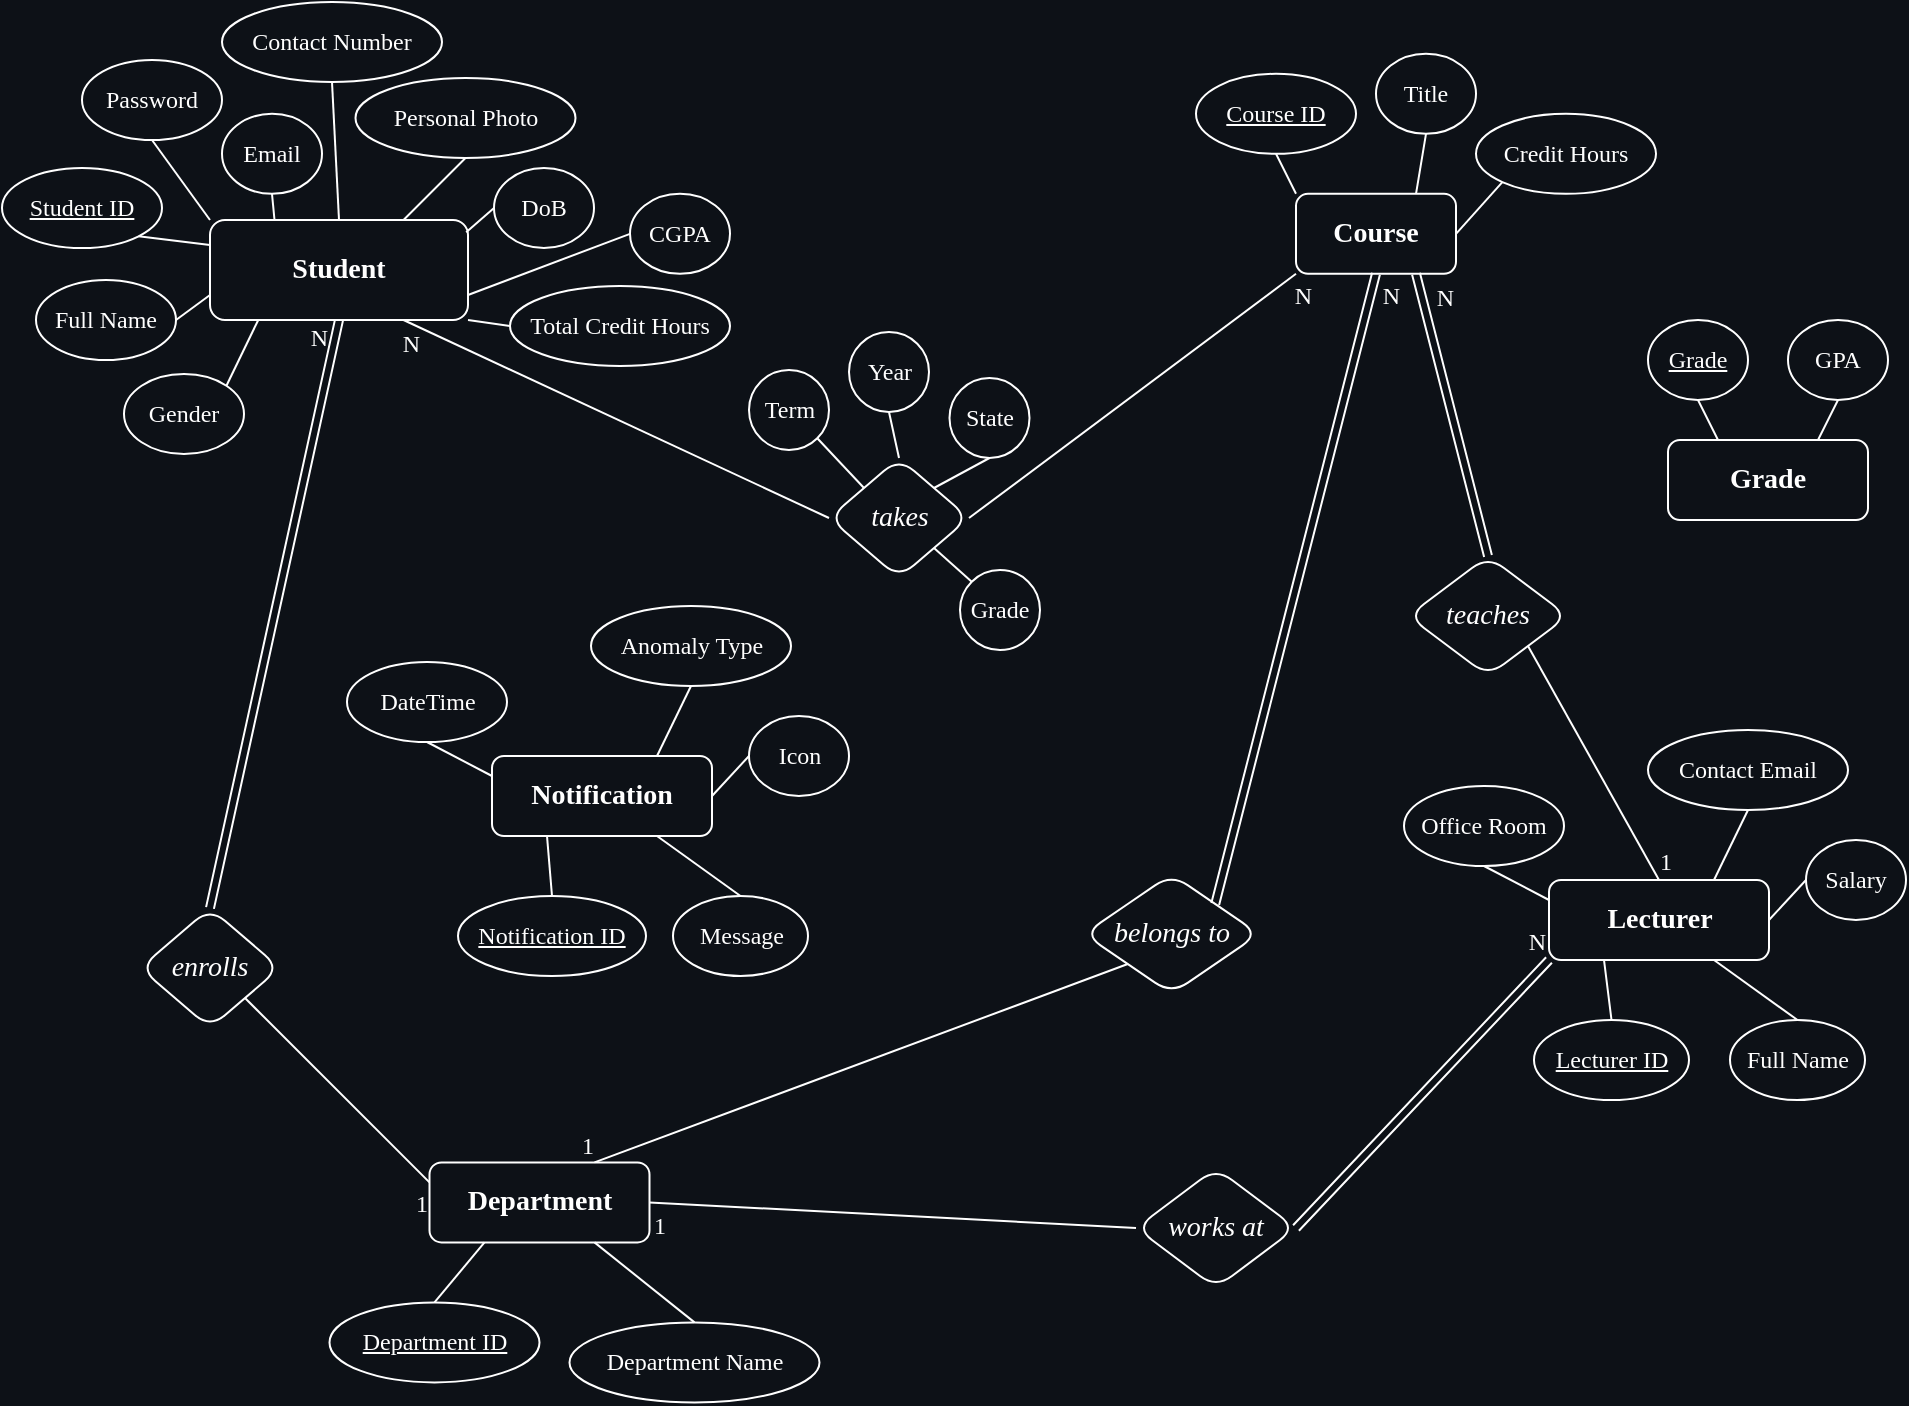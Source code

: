 <mxfile version="23.1.0" type="device">
  <diagram name="Page-1" id="nn0_k3W9zc8CMEnyU6vp">
    <mxGraphModel dx="1500" dy="824" grid="0" gridSize="10" guides="1" tooltips="1" connect="1" arrows="1" fold="1" page="1" pageScale="1" pageWidth="1100" pageHeight="850" background="#0d1117" math="0" shadow="0">
      <root>
        <mxCell id="0" />
        <mxCell id="1" parent="0" />
        <mxCell id="aia2x_jUWNvBXvAyQFXD-1" value="&lt;font style=&quot;font-size: 14px;&quot;&gt;&lt;b&gt;Student&lt;/b&gt;&lt;/font&gt;" style="whiteSpace=wrap;html=1;align=center;labelBackgroundColor=none;fontFamily=Times New Roman;rounded=1;fontColor=#ffffff;fillColor=#0d1117;strokeColor=#FFFFFF;" parent="1" vertex="1">
          <mxGeometry x="171" y="203" width="129" height="50" as="geometry" />
        </mxCell>
        <mxCell id="aia2x_jUWNvBXvAyQFXD-3" value="Student ID" style="ellipse;whiteSpace=wrap;html=1;align=center;fontStyle=4;labelBackgroundColor=none;fontFamily=Times New Roman;rounded=1;fontColor=#ffffff;fillColor=#0d1117;strokeColor=#FFFFFF;" parent="1" vertex="1">
          <mxGeometry x="67" y="177" width="80" height="40" as="geometry" />
        </mxCell>
        <mxCell id="aia2x_jUWNvBXvAyQFXD-5" value="Full Name" style="ellipse;whiteSpace=wrap;html=1;align=center;labelBackgroundColor=none;fontFamily=Times New Roman;rounded=1;fontColor=#ffffff;fillColor=#0d1117;strokeColor=#FFFFFF;" parent="1" vertex="1">
          <mxGeometry x="84" y="233" width="70" height="40" as="geometry" />
        </mxCell>
        <mxCell id="aia2x_jUWNvBXvAyQFXD-6" value="Email" style="ellipse;whiteSpace=wrap;html=1;align=center;labelBackgroundColor=none;fontFamily=Times New Roman;rounded=1;fontColor=#ffffff;fillColor=#0d1117;strokeColor=#FFFFFF;" parent="1" vertex="1">
          <mxGeometry x="177" y="149.91" width="50" height="40" as="geometry" />
        </mxCell>
        <mxCell id="aia2x_jUWNvBXvAyQFXD-7" value="Password" style="ellipse;whiteSpace=wrap;html=1;align=center;labelBackgroundColor=none;fontFamily=Times New Roman;rounded=1;fontColor=#ffffff;fillColor=#0d1117;strokeColor=#FFFFFF;" parent="1" vertex="1">
          <mxGeometry x="107" y="123" width="70" height="40" as="geometry" />
        </mxCell>
        <mxCell id="aia2x_jUWNvBXvAyQFXD-8" value="DoB" style="ellipse;whiteSpace=wrap;html=1;align=center;labelBackgroundColor=none;fontFamily=Times New Roman;rounded=1;fontColor=#ffffff;fillColor=#0d1117;strokeColor=#FFFFFF;" parent="1" vertex="1">
          <mxGeometry x="313" y="177" width="50" height="40" as="geometry" />
        </mxCell>
        <mxCell id="aia2x_jUWNvBXvAyQFXD-9" value="Gender" style="ellipse;whiteSpace=wrap;html=1;align=center;labelBackgroundColor=none;fontFamily=Times New Roman;rounded=1;fontColor=#ffffff;fillColor=#0d1117;strokeColor=#FFFFFF;" parent="1" vertex="1">
          <mxGeometry x="128" y="280" width="60" height="40" as="geometry" />
        </mxCell>
        <mxCell id="aia2x_jUWNvBXvAyQFXD-10" value="Contact Number" style="ellipse;whiteSpace=wrap;html=1;align=center;labelBackgroundColor=none;fontFamily=Times New Roman;rounded=1;fontColor=#ffffff;fillColor=#0d1117;strokeColor=#ffffff;" parent="1" vertex="1">
          <mxGeometry x="177" y="94" width="110" height="40" as="geometry" />
        </mxCell>
        <mxCell id="aia2x_jUWNvBXvAyQFXD-11" value="" style="endArrow=none;html=1;rounded=1;exitX=1;exitY=1;exitDx=0;exitDy=0;entryX=0;entryY=0.25;entryDx=0;entryDy=0;labelBackgroundColor=none;fontColor=#ffffff;fontFamily=Times New Roman;strokeColor=#ffffff;" parent="1" source="aia2x_jUWNvBXvAyQFXD-3" target="aia2x_jUWNvBXvAyQFXD-1" edge="1">
          <mxGeometry relative="1" as="geometry">
            <mxPoint x="351" y="333" as="sourcePoint" />
            <mxPoint x="511" y="333" as="targetPoint" />
          </mxGeometry>
        </mxCell>
        <mxCell id="aia2x_jUWNvBXvAyQFXD-12" value="" style="endArrow=none;html=1;rounded=1;exitX=0.5;exitY=1;exitDx=0;exitDy=0;entryX=0.25;entryY=0;entryDx=0;entryDy=0;labelBackgroundColor=none;fontColor=#ffffff;fontFamily=Times New Roman;strokeColor=#ffffff;" parent="1" source="aia2x_jUWNvBXvAyQFXD-6" target="aia2x_jUWNvBXvAyQFXD-1" edge="1">
          <mxGeometry relative="1" as="geometry">
            <mxPoint x="161" y="193" as="sourcePoint" />
            <mxPoint x="181" y="223" as="targetPoint" />
          </mxGeometry>
        </mxCell>
        <mxCell id="aia2x_jUWNvBXvAyQFXD-13" value="" style="endArrow=none;html=1;rounded=1;exitX=0.5;exitY=1;exitDx=0;exitDy=0;entryX=0;entryY=0;entryDx=0;entryDy=0;labelBackgroundColor=none;fontColor=#ffffff;fontFamily=Times New Roman;strokeColor=#ffffff;" parent="1" source="aia2x_jUWNvBXvAyQFXD-7" target="aia2x_jUWNvBXvAyQFXD-1" edge="1">
          <mxGeometry relative="1" as="geometry">
            <mxPoint x="171" y="203" as="sourcePoint" />
            <mxPoint x="191" y="233" as="targetPoint" />
          </mxGeometry>
        </mxCell>
        <mxCell id="aia2x_jUWNvBXvAyQFXD-14" value="" style="endArrow=none;html=1;rounded=1;exitX=0.5;exitY=1;exitDx=0;exitDy=0;entryX=0.5;entryY=0;entryDx=0;entryDy=0;labelBackgroundColor=none;fontColor=#ffffff;fontFamily=Times New Roman;strokeColor=#ffffff;" parent="1" source="aia2x_jUWNvBXvAyQFXD-10" target="aia2x_jUWNvBXvAyQFXD-1" edge="1">
          <mxGeometry relative="1" as="geometry">
            <mxPoint x="181" y="213" as="sourcePoint" />
            <mxPoint x="201" y="243" as="targetPoint" />
          </mxGeometry>
        </mxCell>
        <mxCell id="aia2x_jUWNvBXvAyQFXD-15" value="" style="endArrow=none;html=1;rounded=1;exitX=1;exitY=0.5;exitDx=0;exitDy=0;entryX=0;entryY=0.75;entryDx=0;entryDy=0;labelBackgroundColor=none;fontColor=#ffffff;fontFamily=Times New Roman;strokeColor=#ffffff;" parent="1" source="aia2x_jUWNvBXvAyQFXD-5" target="aia2x_jUWNvBXvAyQFXD-1" edge="1">
          <mxGeometry relative="1" as="geometry">
            <mxPoint x="191" y="223" as="sourcePoint" />
            <mxPoint x="211" y="253" as="targetPoint" />
          </mxGeometry>
        </mxCell>
        <mxCell id="aia2x_jUWNvBXvAyQFXD-16" value="" style="endArrow=none;html=1;rounded=1;exitX=1;exitY=0;exitDx=0;exitDy=0;entryX=0.188;entryY=0.995;entryDx=0;entryDy=0;entryPerimeter=0;labelBackgroundColor=none;fontColor=#ffffff;fontFamily=Times New Roman;strokeColor=#ffffff;" parent="1" source="aia2x_jUWNvBXvAyQFXD-9" target="aia2x_jUWNvBXvAyQFXD-1" edge="1">
          <mxGeometry relative="1" as="geometry">
            <mxPoint x="201" y="233" as="sourcePoint" />
            <mxPoint x="221" y="263" as="targetPoint" />
          </mxGeometry>
        </mxCell>
        <mxCell id="aia2x_jUWNvBXvAyQFXD-17" value="" style="endArrow=none;html=1;rounded=1;exitX=0;exitY=0.5;exitDx=0;exitDy=0;entryX=0.993;entryY=0.122;entryDx=0;entryDy=0;labelBackgroundColor=none;fontColor=#ffffff;fontFamily=Times New Roman;strokeColor=#ffffff;entryPerimeter=0;" parent="1" source="aia2x_jUWNvBXvAyQFXD-8" target="aia2x_jUWNvBXvAyQFXD-1" edge="1">
          <mxGeometry relative="1" as="geometry">
            <mxPoint x="211" y="243" as="sourcePoint" />
            <mxPoint x="231" y="273" as="targetPoint" />
          </mxGeometry>
        </mxCell>
        <mxCell id="aia2x_jUWNvBXvAyQFXD-18" value="&lt;font style=&quot;font-size: 14px;&quot;&gt;&lt;b&gt;Course&lt;/b&gt;&lt;/font&gt;" style="whiteSpace=wrap;html=1;align=center;labelBackgroundColor=none;fontFamily=Times New Roman;rounded=1;fontColor=#ffffff;fillColor=#0d1117;strokeColor=#FFFFFF;" parent="1" vertex="1">
          <mxGeometry x="714" y="189.91" width="80" height="40" as="geometry" />
        </mxCell>
        <mxCell id="aia2x_jUWNvBXvAyQFXD-19" value="Course ID" style="ellipse;whiteSpace=wrap;html=1;align=center;fontStyle=4;labelBackgroundColor=none;fontFamily=Times New Roman;rounded=1;fontColor=#ffffff;fillColor=#0d1117;strokeColor=#FFFFFF;" parent="1" vertex="1">
          <mxGeometry x="664" y="129.91" width="80" height="40" as="geometry" />
        </mxCell>
        <mxCell id="aia2x_jUWNvBXvAyQFXD-20" value="" style="endArrow=none;html=1;rounded=1;exitX=0.5;exitY=1;exitDx=0;exitDy=0;entryX=0;entryY=0;entryDx=0;entryDy=0;labelBackgroundColor=none;fontColor=#ffffff;fontFamily=Times New Roman;strokeColor=#ffffff;" parent="1" source="aia2x_jUWNvBXvAyQFXD-19" target="aia2x_jUWNvBXvAyQFXD-18" edge="1">
          <mxGeometry relative="1" as="geometry">
            <mxPoint x="284" y="179.91" as="sourcePoint" />
            <mxPoint x="304" y="209.91" as="targetPoint" />
          </mxGeometry>
        </mxCell>
        <mxCell id="aia2x_jUWNvBXvAyQFXD-21" value="Title" style="ellipse;whiteSpace=wrap;html=1;align=center;labelBackgroundColor=none;fontFamily=Times New Roman;rounded=1;fontColor=#ffffff;fillColor=#0d1117;strokeColor=#FFFFFF;" parent="1" vertex="1">
          <mxGeometry x="754" y="119.91" width="50" height="40" as="geometry" />
        </mxCell>
        <mxCell id="aia2x_jUWNvBXvAyQFXD-22" value="Credit Hours" style="ellipse;whiteSpace=wrap;html=1;align=center;labelBackgroundColor=none;fontFamily=Times New Roman;rounded=1;fontColor=#ffffff;fillColor=#0d1117;strokeColor=#FFFFFF;" parent="1" vertex="1">
          <mxGeometry x="804" y="149.91" width="90" height="40" as="geometry" />
        </mxCell>
        <mxCell id="aia2x_jUWNvBXvAyQFXD-23" value="" style="endArrow=none;html=1;rounded=1;exitX=0.5;exitY=1;exitDx=0;exitDy=0;entryX=0.75;entryY=0;entryDx=0;entryDy=0;labelBackgroundColor=none;fontColor=#ffffff;fontFamily=Times New Roman;strokeColor=#ffffff;" parent="1" source="aia2x_jUWNvBXvAyQFXD-21" target="aia2x_jUWNvBXvAyQFXD-18" edge="1">
          <mxGeometry relative="1" as="geometry">
            <mxPoint x="430" y="163.91" as="sourcePoint" />
            <mxPoint x="404" y="199.91" as="targetPoint" />
          </mxGeometry>
        </mxCell>
        <mxCell id="aia2x_jUWNvBXvAyQFXD-24" value="" style="endArrow=none;html=1;rounded=1;exitX=0;exitY=1;exitDx=0;exitDy=0;entryX=1;entryY=0.5;entryDx=0;entryDy=0;labelBackgroundColor=none;fontColor=#ffffff;fontFamily=Times New Roman;strokeColor=#ffffff;" parent="1" source="aia2x_jUWNvBXvAyQFXD-22" target="aia2x_jUWNvBXvAyQFXD-18" edge="1">
          <mxGeometry relative="1" as="geometry">
            <mxPoint x="440" y="173.91" as="sourcePoint" />
            <mxPoint x="414" y="209.91" as="targetPoint" />
          </mxGeometry>
        </mxCell>
        <mxCell id="aia2x_jUWNvBXvAyQFXD-26" value="&lt;font style=&quot;font-size: 14px;&quot;&gt;&lt;b&gt;Grade&lt;/b&gt;&lt;/font&gt;" style="whiteSpace=wrap;html=1;align=center;labelBackgroundColor=none;fontFamily=Times New Roman;rounded=1;fontColor=#ffffff;fillColor=#0d1117;strokeColor=#FFFFFF;" parent="1" vertex="1">
          <mxGeometry x="900" y="313" width="100" height="40" as="geometry" />
        </mxCell>
        <mxCell id="aia2x_jUWNvBXvAyQFXD-27" value="Grade" style="ellipse;whiteSpace=wrap;html=1;align=center;fontStyle=4;labelBackgroundColor=none;fontFamily=Times New Roman;rounded=1;fontColor=#ffffff;fillColor=#0d1117;strokeColor=#FFFFFF;" parent="1" vertex="1">
          <mxGeometry x="890" y="253" width="50" height="40" as="geometry" />
        </mxCell>
        <mxCell id="aia2x_jUWNvBXvAyQFXD-28" value="" style="endArrow=none;html=1;rounded=1;exitX=0.5;exitY=1;exitDx=0;exitDy=0;entryX=0.25;entryY=0;entryDx=0;entryDy=0;labelBackgroundColor=none;fontColor=#ffffff;fontFamily=Times New Roman;strokeColor=#ffffff;" parent="1" source="aia2x_jUWNvBXvAyQFXD-27" target="aia2x_jUWNvBXvAyQFXD-26" edge="1">
          <mxGeometry relative="1" as="geometry">
            <mxPoint x="890" y="63" as="sourcePoint" />
            <mxPoint x="910" y="93" as="targetPoint" />
          </mxGeometry>
        </mxCell>
        <mxCell id="aia2x_jUWNvBXvAyQFXD-30" value="" style="endArrow=none;html=1;rounded=1;exitX=0.5;exitY=1;exitDx=0;exitDy=0;entryX=0.75;entryY=0;entryDx=0;entryDy=0;labelBackgroundColor=none;fontColor=#ffffff;fontFamily=Times New Roman;strokeColor=#ffffff;" parent="1" source="aia2x_jUWNvBXvAyQFXD-33" target="aia2x_jUWNvBXvAyQFXD-26" edge="1">
          <mxGeometry relative="1" as="geometry">
            <mxPoint x="985" y="293" as="sourcePoint" />
            <mxPoint x="995" y="303" as="targetPoint" />
          </mxGeometry>
        </mxCell>
        <mxCell id="aia2x_jUWNvBXvAyQFXD-33" value="GPA" style="ellipse;whiteSpace=wrap;html=1;align=center;labelBackgroundColor=none;fontFamily=Times New Roman;rounded=1;fontColor=#ffffff;fillColor=#0d1117;strokeColor=#FFFFFF;" parent="1" vertex="1">
          <mxGeometry x="960" y="253" width="50" height="40" as="geometry" />
        </mxCell>
        <mxCell id="aia2x_jUWNvBXvAyQFXD-34" value="&lt;font style=&quot;font-size: 14px;&quot;&gt;&lt;b&gt;Department&lt;/b&gt;&lt;/font&gt;" style="whiteSpace=wrap;html=1;align=center;labelBackgroundColor=none;fontFamily=Times New Roman;rounded=1;fontColor=#ffffff;fillColor=#0d1117;strokeColor=#FFFFFF;" parent="1" vertex="1">
          <mxGeometry x="280.75" y="674.2" width="110" height="40" as="geometry" />
        </mxCell>
        <mxCell id="aia2x_jUWNvBXvAyQFXD-35" value="Department ID" style="ellipse;whiteSpace=wrap;html=1;align=center;fontStyle=4;labelBackgroundColor=none;fontFamily=Times New Roman;rounded=1;fontColor=#ffffff;fillColor=#0d1117;strokeColor=#FFFFFF;" parent="1" vertex="1">
          <mxGeometry x="230.75" y="744.2" width="105" height="40" as="geometry" />
        </mxCell>
        <mxCell id="aia2x_jUWNvBXvAyQFXD-36" value="" style="endArrow=none;html=1;rounded=1;exitX=0.5;exitY=0;exitDx=0;exitDy=0;entryX=0.25;entryY=1;entryDx=0;entryDy=0;labelBackgroundColor=none;fontColor=#ffffff;fontFamily=Times New Roman;strokeColor=#FFFFFF;" parent="1" source="aia2x_jUWNvBXvAyQFXD-35" target="aia2x_jUWNvBXvAyQFXD-34" edge="1">
          <mxGeometry relative="1" as="geometry">
            <mxPoint x="-9.25" y="424.2" as="sourcePoint" />
            <mxPoint x="10.75" y="454.2" as="targetPoint" />
          </mxGeometry>
        </mxCell>
        <mxCell id="aia2x_jUWNvBXvAyQFXD-37" value="Department Name" style="ellipse;whiteSpace=wrap;html=1;align=center;labelBackgroundColor=none;fontFamily=Times New Roman;rounded=1;fontColor=#ffffff;fillColor=#0d1117;strokeColor=#FFFFFF;" parent="1" vertex="1">
          <mxGeometry x="350.75" y="754.2" width="125" height="40" as="geometry" />
        </mxCell>
        <mxCell id="aia2x_jUWNvBXvAyQFXD-38" value="" style="endArrow=none;html=1;rounded=1;entryX=0.75;entryY=1;entryDx=0;entryDy=0;exitX=0.5;exitY=0;exitDx=0;exitDy=0;labelBackgroundColor=none;fontColor=#ffffff;fontFamily=Times New Roman;strokeColor=#FFFFFF;" parent="1" source="aia2x_jUWNvBXvAyQFXD-37" target="aia2x_jUWNvBXvAyQFXD-34" edge="1">
          <mxGeometry relative="1" as="geometry">
            <mxPoint x="400.75" y="754.2" as="sourcePoint" />
            <mxPoint x="480.75" y="524.2" as="targetPoint" />
          </mxGeometry>
        </mxCell>
        <mxCell id="aia2x_jUWNvBXvAyQFXD-39" value="&lt;font style=&quot;font-size: 14px;&quot;&gt;&lt;b&gt;Lecturer&lt;/b&gt;&lt;/font&gt;" style="whiteSpace=wrap;html=1;align=center;labelBackgroundColor=none;fontFamily=Times New Roman;rounded=1;fontColor=#ffffff;fillColor=#0d1117;strokeColor=#FFFFFF;" parent="1" vertex="1">
          <mxGeometry x="840.5" y="533" width="110" height="40" as="geometry" />
        </mxCell>
        <mxCell id="aia2x_jUWNvBXvAyQFXD-40" value="Lecturer ID" style="ellipse;whiteSpace=wrap;html=1;align=center;fontStyle=4;labelBackgroundColor=none;fontFamily=Times New Roman;rounded=1;fontColor=#ffffff;fillColor=#0d1117;strokeColor=#FFFFFF;" parent="1" vertex="1">
          <mxGeometry x="833" y="603" width="77.5" height="40" as="geometry" />
        </mxCell>
        <mxCell id="aia2x_jUWNvBXvAyQFXD-41" value="" style="endArrow=none;html=1;rounded=1;exitX=0.5;exitY=0;exitDx=0;exitDy=0;entryX=0.25;entryY=1;entryDx=0;entryDy=0;labelBackgroundColor=none;fontColor=#ffffff;fontFamily=Times New Roman;strokeColor=#FFFFFF;" parent="1" source="aia2x_jUWNvBXvAyQFXD-40" target="aia2x_jUWNvBXvAyQFXD-39" edge="1">
          <mxGeometry relative="1" as="geometry">
            <mxPoint x="550.5" y="283" as="sourcePoint" />
            <mxPoint x="570.5" y="313" as="targetPoint" />
          </mxGeometry>
        </mxCell>
        <mxCell id="aia2x_jUWNvBXvAyQFXD-42" value="Full Name" style="ellipse;whiteSpace=wrap;html=1;align=center;labelBackgroundColor=none;fontFamily=Times New Roman;rounded=1;fontColor=#ffffff;fillColor=#0d1117;strokeColor=#FFFFFF;" parent="1" vertex="1">
          <mxGeometry x="931" y="603" width="67.5" height="40" as="geometry" />
        </mxCell>
        <mxCell id="aia2x_jUWNvBXvAyQFXD-43" value="" style="endArrow=none;html=1;rounded=1;entryX=0.75;entryY=1;entryDx=0;entryDy=0;exitX=0.5;exitY=0;exitDx=0;exitDy=0;labelBackgroundColor=none;fontColor=#ffffff;fontFamily=Times New Roman;strokeColor=#FFFFFF;" parent="1" source="aia2x_jUWNvBXvAyQFXD-42" target="aia2x_jUWNvBXvAyQFXD-39" edge="1">
          <mxGeometry relative="1" as="geometry">
            <mxPoint x="960.5" y="613" as="sourcePoint" />
            <mxPoint x="1040.5" y="383" as="targetPoint" />
          </mxGeometry>
        </mxCell>
        <mxCell id="aia2x_jUWNvBXvAyQFXD-44" value="Salary" style="ellipse;whiteSpace=wrap;html=1;align=center;labelBackgroundColor=none;fontFamily=Times New Roman;rounded=1;fontColor=#ffffff;fillColor=#0d1117;strokeColor=#FFFFFF;" parent="1" vertex="1">
          <mxGeometry x="969" y="513" width="50" height="40" as="geometry" />
        </mxCell>
        <mxCell id="aia2x_jUWNvBXvAyQFXD-45" value="Contact Email" style="ellipse;whiteSpace=wrap;html=1;align=center;labelBackgroundColor=none;fontFamily=Times New Roman;rounded=1;fontColor=#ffffff;fillColor=#0d1117;strokeColor=#FFFFFF;" parent="1" vertex="1">
          <mxGeometry x="890" y="458" width="100" height="40" as="geometry" />
        </mxCell>
        <mxCell id="aia2x_jUWNvBXvAyQFXD-46" value="Office Room" style="ellipse;whiteSpace=wrap;html=1;align=center;labelBackgroundColor=none;fontFamily=Times New Roman;rounded=1;fontColor=#ffffff;fillColor=#0d1117;strokeColor=#FFFFFF;" parent="1" vertex="1">
          <mxGeometry x="768" y="486" width="80" height="40" as="geometry" />
        </mxCell>
        <mxCell id="aia2x_jUWNvBXvAyQFXD-48" value="" style="endArrow=none;html=1;rounded=1;exitX=0.75;exitY=0;exitDx=0;exitDy=0;entryX=0.5;entryY=1;entryDx=0;entryDy=0;labelBackgroundColor=none;fontColor=#ffffff;fontFamily=Times New Roman;strokeColor=#FFFFFF;" parent="1" source="aia2x_jUWNvBXvAyQFXD-39" target="aia2x_jUWNvBXvAyQFXD-45" edge="1">
          <mxGeometry relative="1" as="geometry">
            <mxPoint x="863" y="623" as="sourcePoint" />
            <mxPoint x="888" y="593" as="targetPoint" />
          </mxGeometry>
        </mxCell>
        <mxCell id="aia2x_jUWNvBXvAyQFXD-49" value="" style="endArrow=none;html=1;rounded=1;exitX=0;exitY=0.5;exitDx=0;exitDy=0;entryX=1;entryY=0.5;entryDx=0;entryDy=0;labelBackgroundColor=none;fontColor=#ffffff;fontFamily=Times New Roman;strokeColor=#FFFFFF;" parent="1" source="aia2x_jUWNvBXvAyQFXD-44" target="aia2x_jUWNvBXvAyQFXD-39" edge="1">
          <mxGeometry relative="1" as="geometry">
            <mxPoint x="873" y="633" as="sourcePoint" />
            <mxPoint x="898" y="603" as="targetPoint" />
          </mxGeometry>
        </mxCell>
        <mxCell id="aia2x_jUWNvBXvAyQFXD-50" value="&lt;i&gt;&lt;font style=&quot;font-size: 14px;&quot;&gt;takes&lt;/font&gt;&lt;/i&gt;" style="shape=rhombus;perimeter=rhombusPerimeter;whiteSpace=wrap;html=1;align=center;labelBackgroundColor=none;fontFamily=Times New Roman;rounded=1;fontColor=#ffffff;fillColor=#0d1117;strokeColor=#FFFFFF;" parent="1" vertex="1">
          <mxGeometry x="480.5" y="322" width="70" height="60" as="geometry" />
        </mxCell>
        <mxCell id="aia2x_jUWNvBXvAyQFXD-52" value="" style="endArrow=none;html=1;rounded=1;entryX=0.75;entryY=1;entryDx=0;entryDy=0;exitX=0;exitY=0.5;exitDx=0;exitDy=0;labelBackgroundColor=none;fontColor=#ffffff;fontFamily=Times New Roman;strokeColor=#ffffff;" parent="1" source="aia2x_jUWNvBXvAyQFXD-50" target="aia2x_jUWNvBXvAyQFXD-1" edge="1">
          <mxGeometry relative="1" as="geometry">
            <mxPoint x="371" y="419" as="sourcePoint" />
            <mxPoint x="531" y="419" as="targetPoint" />
          </mxGeometry>
        </mxCell>
        <mxCell id="aia2x_jUWNvBXvAyQFXD-53" value="N" style="resizable=0;html=1;whiteSpace=wrap;align=right;verticalAlign=bottom;labelBackgroundColor=none;fontFamily=Times New Roman;rounded=1;fontColor=#ffffff;" parent="aia2x_jUWNvBXvAyQFXD-52" connectable="0" vertex="1">
          <mxGeometry x="1" relative="1" as="geometry">
            <mxPoint x="10" y="20" as="offset" />
          </mxGeometry>
        </mxCell>
        <mxCell id="aia2x_jUWNvBXvAyQFXD-54" value="" style="endArrow=none;html=1;rounded=1;entryX=0;entryY=1;entryDx=0;entryDy=0;exitX=1;exitY=0.5;exitDx=0;exitDy=0;labelBackgroundColor=none;fontColor=#ffffff;fontFamily=Times New Roman;strokeColor=#ffffff;" parent="1" source="aia2x_jUWNvBXvAyQFXD-50" target="aia2x_jUWNvBXvAyQFXD-18" edge="1">
          <mxGeometry relative="1" as="geometry">
            <mxPoint x="431" y="339" as="sourcePoint" />
            <mxPoint x="276" y="289" as="targetPoint" />
          </mxGeometry>
        </mxCell>
        <mxCell id="aia2x_jUWNvBXvAyQFXD-55" value="N" style="resizable=0;html=1;whiteSpace=wrap;align=right;verticalAlign=bottom;labelBackgroundColor=none;fontFamily=Times New Roman;rounded=1;fontColor=#ffffff;" parent="aia2x_jUWNvBXvAyQFXD-54" connectable="0" vertex="1">
          <mxGeometry x="1" relative="1" as="geometry">
            <mxPoint x="10" y="20" as="offset" />
          </mxGeometry>
        </mxCell>
        <mxCell id="aia2x_jUWNvBXvAyQFXD-56" value="Term" style="ellipse;whiteSpace=wrap;html=1;align=center;labelBackgroundColor=none;fontFamily=Times New Roman;rounded=1;fontColor=#ffffff;fillColor=#0d1117;strokeColor=#FFFFFF;" parent="1" vertex="1">
          <mxGeometry x="440.5" y="278" width="40" height="40" as="geometry" />
        </mxCell>
        <mxCell id="aia2x_jUWNvBXvAyQFXD-57" value="" style="endArrow=none;html=1;rounded=1;exitX=1;exitY=1;exitDx=0;exitDy=0;entryX=0;entryY=0;entryDx=0;entryDy=0;labelBackgroundColor=none;fontColor=#ffffff;fontFamily=Times New Roman;strokeColor=#ffffff;" parent="1" source="aia2x_jUWNvBXvAyQFXD-56" target="aia2x_jUWNvBXvAyQFXD-50" edge="1">
          <mxGeometry relative="1" as="geometry">
            <mxPoint x="366.5" y="357" as="sourcePoint" />
            <mxPoint x="440.5" y="362" as="targetPoint" />
          </mxGeometry>
        </mxCell>
        <mxCell id="aia2x_jUWNvBXvAyQFXD-58" value="State" style="ellipse;whiteSpace=wrap;html=1;align=center;labelBackgroundColor=none;fontFamily=Times New Roman;rounded=1;fontColor=#ffffff;fillColor=#0d1117;strokeColor=#FFFFFF;" parent="1" vertex="1">
          <mxGeometry x="540.75" y="282" width="40" height="40" as="geometry" />
        </mxCell>
        <mxCell id="aia2x_jUWNvBXvAyQFXD-59" value="" style="endArrow=none;html=1;rounded=1;exitX=0.5;exitY=1;exitDx=0;exitDy=0;labelBackgroundColor=none;fontColor=#ffffff;fontFamily=Times New Roman;strokeColor=#ffffff;entryX=1;entryY=0;entryDx=0;entryDy=0;" parent="1" source="aia2x_jUWNvBXvAyQFXD-58" target="aia2x_jUWNvBXvAyQFXD-50" edge="1">
          <mxGeometry relative="1" as="geometry">
            <mxPoint x="350.5" y="312" as="sourcePoint" />
            <mxPoint x="533.5" y="335" as="targetPoint" />
          </mxGeometry>
        </mxCell>
        <mxCell id="aia2x_jUWNvBXvAyQFXD-62" value="&lt;i style=&quot;border-color: var(--border-color);&quot;&gt;&lt;font style=&quot;border-color: var(--border-color); font-size: 14px;&quot;&gt;belongs to&lt;/font&gt;&lt;/i&gt;" style="shape=rhombus;perimeter=rhombusPerimeter;whiteSpace=wrap;html=1;align=center;labelBackgroundColor=none;fontFamily=Times New Roman;rounded=1;fontColor=#ffffff;fillColor=#0d1117;strokeColor=#FFFFFF;" parent="1" vertex="1">
          <mxGeometry x="608" y="530" width="87.5" height="60" as="geometry" />
        </mxCell>
        <mxCell id="aia2x_jUWNvBXvAyQFXD-65" value="" style="endArrow=none;html=1;rounded=1;entryX=0.75;entryY=0;entryDx=0;entryDy=0;exitX=0;exitY=1;exitDx=0;exitDy=0;labelBackgroundColor=none;fontColor=#ffffff;fontFamily=Times New Roman;strokeColor=#FFFFFF;" parent="1" source="aia2x_jUWNvBXvAyQFXD-62" target="aia2x_jUWNvBXvAyQFXD-34" edge="1">
          <mxGeometry relative="1" as="geometry">
            <mxPoint x="371" y="449" as="sourcePoint" />
            <mxPoint x="531" y="449" as="targetPoint" />
          </mxGeometry>
        </mxCell>
        <mxCell id="aia2x_jUWNvBXvAyQFXD-66" value="1" style="resizable=0;html=1;whiteSpace=wrap;align=right;verticalAlign=bottom;labelBackgroundColor=none;fontFamily=Times New Roman;rounded=1;fontColor=#ffffff;" parent="aia2x_jUWNvBXvAyQFXD-65" connectable="0" vertex="1">
          <mxGeometry x="1" relative="1" as="geometry">
            <mxPoint x="1" as="offset" />
          </mxGeometry>
        </mxCell>
        <mxCell id="aia2x_jUWNvBXvAyQFXD-67" value="" style="shape=link;html=1;rounded=1;entryX=0.5;entryY=1;entryDx=0;entryDy=0;exitX=1;exitY=0;exitDx=0;exitDy=0;labelBackgroundColor=none;fontColor=#ffffff;fontFamily=Times New Roman;strokeColor=#ffffff;" parent="1" source="aia2x_jUWNvBXvAyQFXD-62" target="aia2x_jUWNvBXvAyQFXD-18" edge="1">
          <mxGeometry relative="1" as="geometry">
            <mxPoint x="405.87" y="453" as="sourcePoint" />
            <mxPoint x="565.87" y="453" as="targetPoint" />
          </mxGeometry>
        </mxCell>
        <mxCell id="aia2x_jUWNvBXvAyQFXD-68" value="N" style="resizable=0;html=1;whiteSpace=wrap;align=right;verticalAlign=bottom;labelBackgroundColor=none;fontFamily=Times New Roman;rounded=1;fontColor=#ffffff;" parent="aia2x_jUWNvBXvAyQFXD-67" connectable="0" vertex="1">
          <mxGeometry x="1" relative="1" as="geometry">
            <mxPoint x="14" y="19" as="offset" />
          </mxGeometry>
        </mxCell>
        <mxCell id="aia2x_jUWNvBXvAyQFXD-69" value="&lt;i&gt;&lt;font style=&quot;font-size: 14px;&quot;&gt;works at&lt;/font&gt;&lt;/i&gt;" style="shape=rhombus;perimeter=rhombusPerimeter;whiteSpace=wrap;html=1;align=center;labelBackgroundColor=none;fontFamily=Times New Roman;rounded=1;fontColor=#ffffff;fillColor=#0d1117;strokeColor=#FFFFFF;" parent="1" vertex="1">
          <mxGeometry x="634" y="677" width="80" height="60" as="geometry" />
        </mxCell>
        <mxCell id="aia2x_jUWNvBXvAyQFXD-70" value="" style="shape=link;html=1;rounded=1;entryX=0;entryY=1;entryDx=0;entryDy=0;exitX=1;exitY=0.5;exitDx=0;exitDy=0;labelBackgroundColor=none;fontColor=#ffffff;fontFamily=Times New Roman;strokeColor=#FFFFFF;" parent="1" source="aia2x_jUWNvBXvAyQFXD-69" target="aia2x_jUWNvBXvAyQFXD-39" edge="1">
          <mxGeometry relative="1" as="geometry">
            <mxPoint x="491.5" y="465.71" as="sourcePoint" />
            <mxPoint x="467.5" y="390.71" as="targetPoint" />
          </mxGeometry>
        </mxCell>
        <mxCell id="aia2x_jUWNvBXvAyQFXD-71" value="N" style="resizable=0;html=1;whiteSpace=wrap;align=right;verticalAlign=bottom;labelBackgroundColor=none;fontFamily=Times New Roman;rounded=1;fontColor=#ffffff;" parent="aia2x_jUWNvBXvAyQFXD-70" connectable="0" vertex="1">
          <mxGeometry x="1" relative="1" as="geometry">
            <mxPoint as="offset" />
          </mxGeometry>
        </mxCell>
        <mxCell id="aia2x_jUWNvBXvAyQFXD-72" value="" style="endArrow=none;html=1;rounded=1;exitX=0;exitY=0.5;exitDx=0;exitDy=0;labelBackgroundColor=none;fontColor=#ffffff;fontFamily=Times New Roman;strokeColor=#FFFFFF;entryX=1;entryY=0.5;entryDx=0;entryDy=0;" parent="1" source="aia2x_jUWNvBXvAyQFXD-69" target="aia2x_jUWNvBXvAyQFXD-34" edge="1">
          <mxGeometry relative="1" as="geometry">
            <mxPoint x="571.25" y="645.83" as="sourcePoint" />
            <mxPoint x="808.25" y="548.82" as="targetPoint" />
          </mxGeometry>
        </mxCell>
        <mxCell id="aia2x_jUWNvBXvAyQFXD-73" value="1" style="resizable=0;html=1;whiteSpace=wrap;align=right;verticalAlign=bottom;labelBackgroundColor=none;fontFamily=Times New Roman;rounded=1;fontColor=#ffffff;" parent="aia2x_jUWNvBXvAyQFXD-72" connectable="0" vertex="1">
          <mxGeometry x="1" relative="1" as="geometry">
            <mxPoint x="10" y="20" as="offset" />
          </mxGeometry>
        </mxCell>
        <mxCell id="LiaLhbnYLunfztO8MbrB-1" value="&lt;span style=&quot;font-size: 14px;&quot;&gt;&lt;i&gt;enrolls&lt;/i&gt;&lt;/span&gt;" style="shape=rhombus;perimeter=rhombusPerimeter;whiteSpace=wrap;html=1;align=center;labelBackgroundColor=none;fontFamily=Times New Roman;rounded=1;fontColor=#ffffff;fillColor=#0d1117;strokeColor=#FFFFFF;" parent="1" vertex="1">
          <mxGeometry x="136" y="547" width="70" height="60" as="geometry" />
        </mxCell>
        <mxCell id="LiaLhbnYLunfztO8MbrB-2" value="" style="shape=link;html=1;rounded=1;entryX=0.5;entryY=1;entryDx=0;entryDy=0;exitX=0.5;exitY=0;exitDx=0;exitDy=0;labelBackgroundColor=none;fontColor=#ffffff;fontFamily=Times New Roman;strokeColor=#ffffff;" parent="1" source="LiaLhbnYLunfztO8MbrB-1" target="aia2x_jUWNvBXvAyQFXD-1" edge="1">
          <mxGeometry relative="1" as="geometry">
            <mxPoint x="728" y="368" as="sourcePoint" />
            <mxPoint x="649" y="303" as="targetPoint" />
          </mxGeometry>
        </mxCell>
        <mxCell id="LiaLhbnYLunfztO8MbrB-3" value="N" style="resizable=0;html=1;whiteSpace=wrap;align=right;verticalAlign=bottom;labelBackgroundColor=none;fontFamily=Times New Roman;rounded=1;fontColor=#ffffff;" parent="LiaLhbnYLunfztO8MbrB-2" connectable="0" vertex="1">
          <mxGeometry x="1" relative="1" as="geometry">
            <mxPoint x="-4" y="18" as="offset" />
          </mxGeometry>
        </mxCell>
        <mxCell id="LiaLhbnYLunfztO8MbrB-4" value="" style="endArrow=none;html=1;rounded=1;entryX=0;entryY=0.25;entryDx=0;entryDy=0;exitX=1;exitY=1;exitDx=0;exitDy=0;labelBackgroundColor=none;fontColor=#ffffff;fontFamily=Times New Roman;strokeColor=#FFFFFF;" parent="1" source="LiaLhbnYLunfztO8MbrB-1" target="aia2x_jUWNvBXvAyQFXD-34" edge="1">
          <mxGeometry relative="1" as="geometry">
            <mxPoint x="698" y="459" as="sourcePoint" />
            <mxPoint x="662" y="662" as="targetPoint" />
          </mxGeometry>
        </mxCell>
        <mxCell id="LiaLhbnYLunfztO8MbrB-5" value="1" style="resizable=0;html=1;whiteSpace=wrap;align=right;verticalAlign=bottom;labelBackgroundColor=none;fontFamily=Times New Roman;rounded=1;fontColor=#ffffff;" parent="LiaLhbnYLunfztO8MbrB-4" connectable="0" vertex="1">
          <mxGeometry x="1" relative="1" as="geometry">
            <mxPoint x="1" y="19" as="offset" />
          </mxGeometry>
        </mxCell>
        <mxCell id="LiaLhbnYLunfztO8MbrB-9" value="&lt;i&gt;&lt;font style=&quot;font-size: 14px;&quot;&gt;teaches&lt;/font&gt;&lt;/i&gt;" style="shape=rhombus;perimeter=rhombusPerimeter;whiteSpace=wrap;html=1;align=center;labelBackgroundColor=none;fontFamily=Times New Roman;rounded=1;fontColor=#ffffff;fillColor=#0d1117;strokeColor=#FFFFFF;" parent="1" vertex="1">
          <mxGeometry x="770" y="371" width="80" height="60" as="geometry" />
        </mxCell>
        <mxCell id="LiaLhbnYLunfztO8MbrB-17" value="" style="endArrow=none;html=1;rounded=1;exitX=0;exitY=0.25;exitDx=0;exitDy=0;entryX=0.5;entryY=1;entryDx=0;entryDy=0;labelBackgroundColor=none;fontColor=#ffffff;fontFamily=Times New Roman;strokeColor=#FFFFFF;" parent="1" source="aia2x_jUWNvBXvAyQFXD-39" target="aia2x_jUWNvBXvAyQFXD-46" edge="1">
          <mxGeometry relative="1" as="geometry">
            <mxPoint x="933" y="542.99" as="sourcePoint" />
            <mxPoint x="950" y="507.99" as="targetPoint" />
          </mxGeometry>
        </mxCell>
        <mxCell id="LiaLhbnYLunfztO8MbrB-23" value="Grade" style="ellipse;whiteSpace=wrap;html=1;align=center;labelBackgroundColor=none;fontFamily=Times New Roman;rounded=1;fontColor=#ffffff;fillColor=#0d1117;strokeColor=#FFFFFF;" parent="1" vertex="1">
          <mxGeometry x="546" y="378" width="40" height="40" as="geometry" />
        </mxCell>
        <mxCell id="LiaLhbnYLunfztO8MbrB-24" value="" style="endArrow=none;html=1;rounded=1;exitX=0;exitY=0;exitDx=0;exitDy=0;labelBackgroundColor=none;fontColor=#ffffff;fontFamily=Times New Roman;strokeColor=#ffffff;entryX=1;entryY=1;entryDx=0;entryDy=0;" parent="1" source="LiaLhbnYLunfztO8MbrB-23" target="aia2x_jUWNvBXvAyQFXD-50" edge="1">
          <mxGeometry relative="1" as="geometry">
            <mxPoint x="549" y="325" as="sourcePoint" />
            <mxPoint x="543" y="347" as="targetPoint" />
          </mxGeometry>
        </mxCell>
        <mxCell id="LiaLhbnYLunfztO8MbrB-25" value="" style="shape=link;html=1;rounded=1;entryX=0.75;entryY=1;entryDx=0;entryDy=0;exitX=0.5;exitY=0;exitDx=0;exitDy=0;labelBackgroundColor=none;fontColor=#ffffff;fontFamily=Times New Roman;strokeColor=#ffffff;" parent="1" source="LiaLhbnYLunfztO8MbrB-9" target="aia2x_jUWNvBXvAyQFXD-18" edge="1">
          <mxGeometry relative="1" as="geometry">
            <mxPoint x="662" y="473" as="sourcePoint" />
            <mxPoint x="764" y="240" as="targetPoint" />
          </mxGeometry>
        </mxCell>
        <mxCell id="LiaLhbnYLunfztO8MbrB-26" value="N" style="resizable=0;html=1;whiteSpace=wrap;align=right;verticalAlign=bottom;labelBackgroundColor=none;fontFamily=Times New Roman;rounded=1;fontColor=#ffffff;" parent="LiaLhbnYLunfztO8MbrB-25" connectable="0" vertex="1">
          <mxGeometry x="1" relative="1" as="geometry">
            <mxPoint x="20" y="20" as="offset" />
          </mxGeometry>
        </mxCell>
        <mxCell id="LiaLhbnYLunfztO8MbrB-27" value="" style="endArrow=none;html=1;rounded=1;entryX=0.5;entryY=0;entryDx=0;entryDy=0;exitX=1;exitY=1;exitDx=0;exitDy=0;labelBackgroundColor=none;fontColor=#ffffff;fontFamily=Times New Roman;strokeColor=#FFFFFF;" parent="1" source="LiaLhbnYLunfztO8MbrB-9" target="aia2x_jUWNvBXvAyQFXD-39" edge="1">
          <mxGeometry relative="1" as="geometry">
            <mxPoint x="618" y="503" as="sourcePoint" />
            <mxPoint x="446" y="623" as="targetPoint" />
          </mxGeometry>
        </mxCell>
        <mxCell id="LiaLhbnYLunfztO8MbrB-28" value="1" style="resizable=0;html=1;whiteSpace=wrap;align=right;verticalAlign=bottom;labelBackgroundColor=none;fontFamily=Times New Roman;rounded=1;fontColor=#ffffff;" parent="LiaLhbnYLunfztO8MbrB-27" connectable="0" vertex="1">
          <mxGeometry x="1" relative="1" as="geometry">
            <mxPoint x="8" as="offset" />
          </mxGeometry>
        </mxCell>
        <mxCell id="LiaLhbnYLunfztO8MbrB-29" value="Personal Photo" style="ellipse;whiteSpace=wrap;html=1;align=center;labelBackgroundColor=none;fontFamily=Times New Roman;rounded=1;fontColor=#ffffff;fillColor=#0d1117;strokeColor=#ffffff;" parent="1" vertex="1">
          <mxGeometry x="243.75" y="132" width="110" height="40" as="geometry" />
        </mxCell>
        <mxCell id="LiaLhbnYLunfztO8MbrB-30" value="" style="endArrow=none;html=1;rounded=1;exitX=0.5;exitY=1;exitDx=0;exitDy=0;entryX=0.75;entryY=0;entryDx=0;entryDy=0;labelBackgroundColor=none;fontColor=#ffffff;fontFamily=Times New Roman;strokeColor=#ffffff;" parent="1" source="LiaLhbnYLunfztO8MbrB-29" target="aia2x_jUWNvBXvAyQFXD-1" edge="1">
          <mxGeometry relative="1" as="geometry">
            <mxPoint x="258.75" y="253" as="sourcePoint" />
            <mxPoint x="348.75" y="243" as="targetPoint" />
          </mxGeometry>
        </mxCell>
        <mxCell id="CCf79S8uZNMhcZRSeFlY-1" value="Year" style="ellipse;whiteSpace=wrap;html=1;align=center;labelBackgroundColor=none;fontFamily=Times New Roman;rounded=1;fontColor=#ffffff;fillColor=#0d1117;strokeColor=#FFFFFF;" parent="1" vertex="1">
          <mxGeometry x="490.5" y="259" width="40" height="40" as="geometry" />
        </mxCell>
        <mxCell id="CCf79S8uZNMhcZRSeFlY-2" value="" style="endArrow=none;html=1;rounded=1;exitX=0.5;exitY=1;exitDx=0;exitDy=0;entryX=0.5;entryY=0;entryDx=0;entryDy=0;labelBackgroundColor=none;fontColor=#ffffff;fontFamily=Times New Roman;strokeColor=#ffffff;" parent="1" source="CCf79S8uZNMhcZRSeFlY-1" target="aia2x_jUWNvBXvAyQFXD-50" edge="1">
          <mxGeometry relative="1" as="geometry">
            <mxPoint x="416.5" y="338" as="sourcePoint" />
            <mxPoint x="547.75" y="318" as="targetPoint" />
          </mxGeometry>
        </mxCell>
        <mxCell id="CCf79S8uZNMhcZRSeFlY-4" value="CGPA" style="ellipse;whiteSpace=wrap;html=1;align=center;labelBackgroundColor=none;fontFamily=Times New Roman;rounded=1;fontColor=#ffffff;fillColor=#0d1117;strokeColor=#FFFFFF;" parent="1" vertex="1">
          <mxGeometry x="381" y="189.91" width="50" height="40" as="geometry" />
        </mxCell>
        <mxCell id="CCf79S8uZNMhcZRSeFlY-5" value="" style="endArrow=none;html=1;rounded=1;exitX=0;exitY=0.5;exitDx=0;exitDy=0;entryX=1;entryY=0.75;entryDx=0;entryDy=0;labelBackgroundColor=none;fontColor=#ffffff;fontFamily=Times New Roman;strokeColor=#ffffff;" parent="1" source="CCf79S8uZNMhcZRSeFlY-4" target="aia2x_jUWNvBXvAyQFXD-1" edge="1">
          <mxGeometry relative="1" as="geometry">
            <mxPoint x="221" y="253" as="sourcePoint" />
            <mxPoint x="309" y="219" as="targetPoint" />
          </mxGeometry>
        </mxCell>
        <mxCell id="fYpIgJE3dcnG-av99oQp-1" value="Total Credit Hours" style="ellipse;whiteSpace=wrap;html=1;align=center;labelBackgroundColor=none;fontFamily=Times New Roman;rounded=1;fontColor=#ffffff;fillColor=#0d1117;strokeColor=#ffffff;" parent="1" vertex="1">
          <mxGeometry x="321" y="236" width="110" height="40" as="geometry" />
        </mxCell>
        <mxCell id="fYpIgJE3dcnG-av99oQp-2" value="" style="endArrow=none;html=1;rounded=1;exitX=0;exitY=0.5;exitDx=0;exitDy=0;entryX=1;entryY=1;entryDx=0;entryDy=0;labelBackgroundColor=none;fontColor=#ffffff;fontFamily=Times New Roman;strokeColor=#ffffff;" parent="1" source="fYpIgJE3dcnG-av99oQp-1" target="aia2x_jUWNvBXvAyQFXD-1" edge="1">
          <mxGeometry relative="1" as="geometry">
            <mxPoint x="281.63" y="372" as="sourcePoint" />
            <mxPoint x="290.88" y="322" as="targetPoint" />
          </mxGeometry>
        </mxCell>
        <mxCell id="IbMjD__gBAXZPxn0JA4z-2" value="&lt;font style=&quot;font-size: 14px;&quot;&gt;&lt;b&gt;Notification&lt;/b&gt;&lt;/font&gt;" style="whiteSpace=wrap;html=1;align=center;labelBackgroundColor=none;fontFamily=Times New Roman;rounded=1;fontColor=#ffffff;fillColor=#0d1117;strokeColor=#FFFFFF;" vertex="1" parent="1">
          <mxGeometry x="312" y="471" width="110" height="40" as="geometry" />
        </mxCell>
        <mxCell id="IbMjD__gBAXZPxn0JA4z-3" value="Notification ID" style="ellipse;whiteSpace=wrap;html=1;align=center;fontStyle=4;labelBackgroundColor=none;fontFamily=Times New Roman;rounded=1;fontColor=#ffffff;fillColor=#0d1117;strokeColor=#FFFFFF;" vertex="1" parent="1">
          <mxGeometry x="295" y="541" width="94" height="40" as="geometry" />
        </mxCell>
        <mxCell id="IbMjD__gBAXZPxn0JA4z-4" value="" style="endArrow=none;html=1;rounded=1;exitX=0.5;exitY=0;exitDx=0;exitDy=0;entryX=0.25;entryY=1;entryDx=0;entryDy=0;labelBackgroundColor=none;fontColor=#ffffff;fontFamily=Times New Roman;strokeColor=#FFFFFF;" edge="1" parent="1" source="IbMjD__gBAXZPxn0JA4z-3" target="IbMjD__gBAXZPxn0JA4z-2">
          <mxGeometry relative="1" as="geometry">
            <mxPoint x="22" y="221" as="sourcePoint" />
            <mxPoint x="42" y="251" as="targetPoint" />
          </mxGeometry>
        </mxCell>
        <mxCell id="IbMjD__gBAXZPxn0JA4z-5" value="Message" style="ellipse;whiteSpace=wrap;html=1;align=center;labelBackgroundColor=none;fontFamily=Times New Roman;rounded=1;fontColor=#ffffff;fillColor=#0d1117;strokeColor=#FFFFFF;" vertex="1" parent="1">
          <mxGeometry x="402.5" y="541" width="67.5" height="40" as="geometry" />
        </mxCell>
        <mxCell id="IbMjD__gBAXZPxn0JA4z-6" value="" style="endArrow=none;html=1;rounded=1;entryX=0.75;entryY=1;entryDx=0;entryDy=0;exitX=0.5;exitY=0;exitDx=0;exitDy=0;labelBackgroundColor=none;fontColor=#ffffff;fontFamily=Times New Roman;strokeColor=#FFFFFF;" edge="1" parent="1" source="IbMjD__gBAXZPxn0JA4z-5" target="IbMjD__gBAXZPxn0JA4z-2">
          <mxGeometry relative="1" as="geometry">
            <mxPoint x="432" y="551" as="sourcePoint" />
            <mxPoint x="512" y="321" as="targetPoint" />
          </mxGeometry>
        </mxCell>
        <mxCell id="IbMjD__gBAXZPxn0JA4z-7" value="Icon" style="ellipse;whiteSpace=wrap;html=1;align=center;labelBackgroundColor=none;fontFamily=Times New Roman;rounded=1;fontColor=#ffffff;fillColor=#0d1117;strokeColor=#FFFFFF;" vertex="1" parent="1">
          <mxGeometry x="440.5" y="451" width="50" height="40" as="geometry" />
        </mxCell>
        <mxCell id="IbMjD__gBAXZPxn0JA4z-8" value="Anomaly Type" style="ellipse;whiteSpace=wrap;html=1;align=center;labelBackgroundColor=none;fontFamily=Times New Roman;rounded=1;fontColor=#ffffff;fillColor=#0d1117;strokeColor=#FFFFFF;" vertex="1" parent="1">
          <mxGeometry x="361.5" y="396" width="100" height="40" as="geometry" />
        </mxCell>
        <mxCell id="IbMjD__gBAXZPxn0JA4z-9" value="DateTime" style="ellipse;whiteSpace=wrap;html=1;align=center;labelBackgroundColor=none;fontFamily=Times New Roman;rounded=1;fontColor=#ffffff;fillColor=#0d1117;strokeColor=#FFFFFF;" vertex="1" parent="1">
          <mxGeometry x="239.5" y="424" width="80" height="40" as="geometry" />
        </mxCell>
        <mxCell id="IbMjD__gBAXZPxn0JA4z-10" value="" style="endArrow=none;html=1;rounded=1;exitX=0.75;exitY=0;exitDx=0;exitDy=0;entryX=0.5;entryY=1;entryDx=0;entryDy=0;labelBackgroundColor=none;fontColor=#ffffff;fontFamily=Times New Roman;strokeColor=#FFFFFF;" edge="1" parent="1" source="IbMjD__gBAXZPxn0JA4z-2" target="IbMjD__gBAXZPxn0JA4z-8">
          <mxGeometry relative="1" as="geometry">
            <mxPoint x="334.5" y="561" as="sourcePoint" />
            <mxPoint x="359.5" y="531" as="targetPoint" />
          </mxGeometry>
        </mxCell>
        <mxCell id="IbMjD__gBAXZPxn0JA4z-11" value="" style="endArrow=none;html=1;rounded=1;exitX=0;exitY=0.5;exitDx=0;exitDy=0;entryX=1;entryY=0.5;entryDx=0;entryDy=0;labelBackgroundColor=none;fontColor=#ffffff;fontFamily=Times New Roman;strokeColor=#FFFFFF;" edge="1" parent="1" source="IbMjD__gBAXZPxn0JA4z-7" target="IbMjD__gBAXZPxn0JA4z-2">
          <mxGeometry relative="1" as="geometry">
            <mxPoint x="344.5" y="571" as="sourcePoint" />
            <mxPoint x="369.5" y="541" as="targetPoint" />
          </mxGeometry>
        </mxCell>
        <mxCell id="IbMjD__gBAXZPxn0JA4z-13" value="" style="endArrow=none;html=1;rounded=1;exitX=0;exitY=0.25;exitDx=0;exitDy=0;entryX=0.5;entryY=1;entryDx=0;entryDy=0;labelBackgroundColor=none;fontColor=#ffffff;fontFamily=Times New Roman;strokeColor=#FFFFFF;" edge="1" parent="1" source="IbMjD__gBAXZPxn0JA4z-2" target="IbMjD__gBAXZPxn0JA4z-9">
          <mxGeometry relative="1" as="geometry">
            <mxPoint x="404.5" y="480.99" as="sourcePoint" />
            <mxPoint x="421.5" y="445.99" as="targetPoint" />
          </mxGeometry>
        </mxCell>
      </root>
    </mxGraphModel>
  </diagram>
</mxfile>
